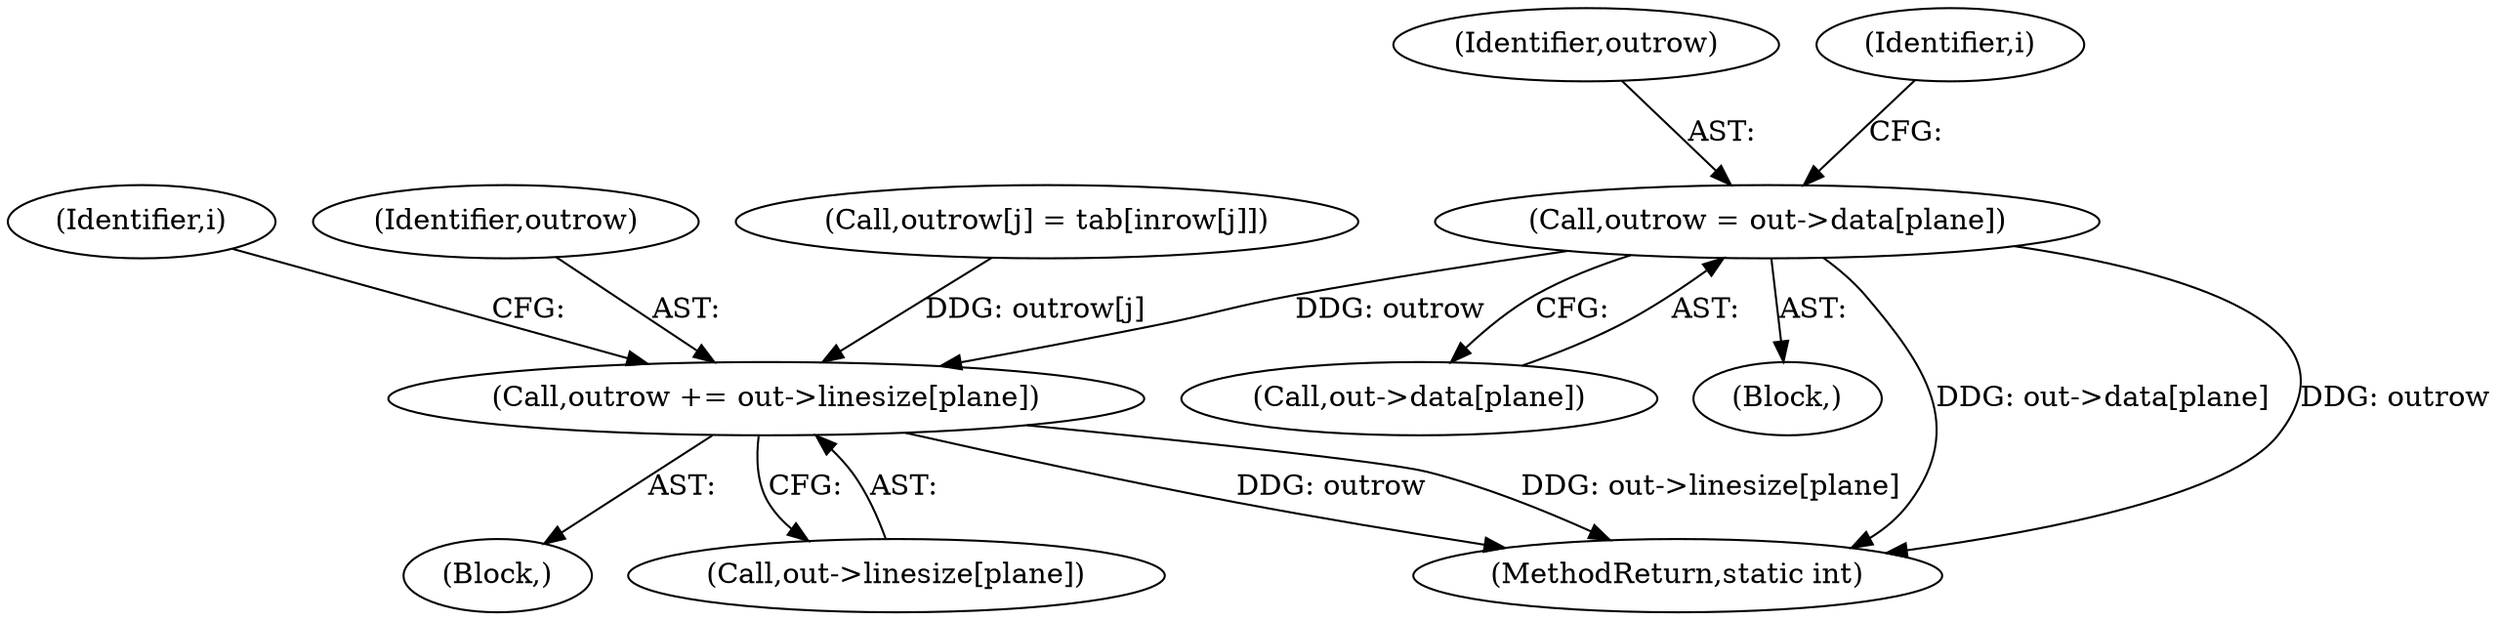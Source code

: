 digraph "0_FFmpeg_e43a0a232dbf6d3c161823c2e07c52e76227a1bc_6@array" {
"1000386" [label="(Call,outrow = out->data[plane])"];
"1000436" [label="(Call,outrow += out->linesize[plane])"];
"1000387" [label="(Identifier,outrow)"];
"1000402" [label="(Block,)"];
"1000388" [label="(Call,out->data[plane])"];
"1000436" [label="(Call,outrow += out->linesize[plane])"];
"1000401" [label="(Identifier,i)"];
"1000386" [label="(Call,outrow = out->data[plane])"];
"1000437" [label="(Identifier,outrow)"];
"1000420" [label="(Call,outrow[j] = tab[inrow[j]])"];
"1000395" [label="(Identifier,i)"];
"1000332" [label="(Block,)"];
"1000438" [label="(Call,out->linesize[plane])"];
"1000453" [label="(MethodReturn,static int)"];
"1000386" -> "1000332"  [label="AST: "];
"1000386" -> "1000388"  [label="CFG: "];
"1000387" -> "1000386"  [label="AST: "];
"1000388" -> "1000386"  [label="AST: "];
"1000395" -> "1000386"  [label="CFG: "];
"1000386" -> "1000453"  [label="DDG: out->data[plane]"];
"1000386" -> "1000453"  [label="DDG: outrow"];
"1000386" -> "1000436"  [label="DDG: outrow"];
"1000436" -> "1000402"  [label="AST: "];
"1000436" -> "1000438"  [label="CFG: "];
"1000437" -> "1000436"  [label="AST: "];
"1000438" -> "1000436"  [label="AST: "];
"1000401" -> "1000436"  [label="CFG: "];
"1000436" -> "1000453"  [label="DDG: outrow"];
"1000436" -> "1000453"  [label="DDG: out->linesize[plane]"];
"1000420" -> "1000436"  [label="DDG: outrow[j]"];
}
